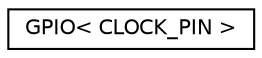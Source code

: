 digraph "Graphical Class Hierarchy"
{
  edge [fontname="Helvetica",fontsize="10",labelfontname="Helvetica",labelfontsize="10"];
  node [fontname="Helvetica",fontsize="10",shape=record];
  rankdir="LR";
  Node1 [label="GPIO\< CLOCK_PIN \>",height=0.2,width=0.4,color="black", fillcolor="white", style="filled",URL="$d7/dde/classGPIO.html"];
}
